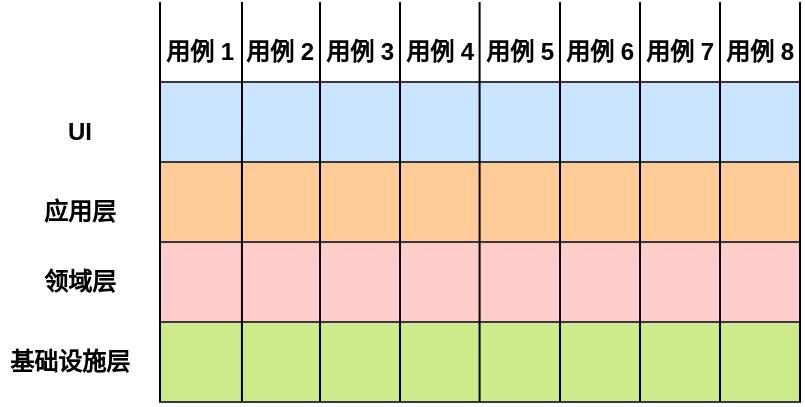 <mxfile version="21.2.1" type="device">
  <diagram name="第 1 页" id="VM57aWyYmEiXmh8nxC5D">
    <mxGraphModel dx="1434" dy="708" grid="1" gridSize="10" guides="1" tooltips="1" connect="1" arrows="1" fold="1" page="1" pageScale="1" pageWidth="827" pageHeight="1169" math="0" shadow="0">
      <root>
        <mxCell id="0" />
        <mxCell id="1" parent="0" />
        <mxCell id="23t_60iBv880A6nHz7YS-1" value="" style="rounded=0;whiteSpace=wrap;html=1;fillColor=#cce5ff;strokeColor=#36393d;" vertex="1" parent="1">
          <mxGeometry x="280" y="280" width="320" height="40" as="geometry" />
        </mxCell>
        <mxCell id="23t_60iBv880A6nHz7YS-2" value="" style="rounded=0;whiteSpace=wrap;html=1;fillColor=#ffcc99;strokeColor=#36393d;" vertex="1" parent="1">
          <mxGeometry x="280" y="320" width="320" height="40" as="geometry" />
        </mxCell>
        <mxCell id="23t_60iBv880A6nHz7YS-3" value="" style="rounded=0;whiteSpace=wrap;html=1;fillColor=#ffcccc;strokeColor=#36393d;" vertex="1" parent="1">
          <mxGeometry x="280" y="360" width="320" height="40" as="geometry" />
        </mxCell>
        <mxCell id="23t_60iBv880A6nHz7YS-4" value="" style="rounded=0;whiteSpace=wrap;html=1;fillColor=#cdeb8b;strokeColor=#36393d;" vertex="1" parent="1">
          <mxGeometry x="280" y="400" width="320" height="40" as="geometry" />
        </mxCell>
        <mxCell id="23t_60iBv880A6nHz7YS-5" value="UI" style="text;html=1;strokeColor=none;fillColor=none;align=center;verticalAlign=middle;whiteSpace=wrap;rounded=0;fontStyle=1" vertex="1" parent="1">
          <mxGeometry x="210" y="290" width="60" height="30" as="geometry" />
        </mxCell>
        <mxCell id="23t_60iBv880A6nHz7YS-6" value="应用层" style="text;html=1;strokeColor=none;fillColor=none;align=center;verticalAlign=middle;whiteSpace=wrap;rounded=0;fontStyle=1" vertex="1" parent="1">
          <mxGeometry x="210" y="330" width="60" height="30" as="geometry" />
        </mxCell>
        <mxCell id="23t_60iBv880A6nHz7YS-7" value="领域层" style="text;html=1;strokeColor=none;fillColor=none;align=center;verticalAlign=middle;whiteSpace=wrap;rounded=0;fontStyle=1" vertex="1" parent="1">
          <mxGeometry x="210" y="365" width="60" height="30" as="geometry" />
        </mxCell>
        <mxCell id="23t_60iBv880A6nHz7YS-8" value="基础设施层" style="text;html=1;strokeColor=none;fillColor=none;align=center;verticalAlign=middle;whiteSpace=wrap;rounded=0;fontStyle=1" vertex="1" parent="1">
          <mxGeometry x="200" y="405" width="70" height="30" as="geometry" />
        </mxCell>
        <mxCell id="23t_60iBv880A6nHz7YS-16" value="" style="endArrow=none;html=1;rounded=0;exitX=0.128;exitY=0.99;exitDx=0;exitDy=0;exitPerimeter=0;" edge="1" parent="1" source="23t_60iBv880A6nHz7YS-4">
          <mxGeometry width="50" height="50" relative="1" as="geometry">
            <mxPoint x="320" y="260" as="sourcePoint" />
            <mxPoint x="321" y="240" as="targetPoint" />
          </mxGeometry>
        </mxCell>
        <mxCell id="23t_60iBv880A6nHz7YS-17" value="" style="endArrow=none;html=1;rounded=0;exitX=0.128;exitY=0.99;exitDx=0;exitDy=0;exitPerimeter=0;" edge="1" parent="1">
          <mxGeometry width="50" height="50" relative="1" as="geometry">
            <mxPoint x="360" y="440" as="sourcePoint" />
            <mxPoint x="360" y="240" as="targetPoint" />
          </mxGeometry>
        </mxCell>
        <mxCell id="23t_60iBv880A6nHz7YS-18" value="" style="endArrow=none;html=1;rounded=0;exitX=0.128;exitY=0.99;exitDx=0;exitDy=0;exitPerimeter=0;" edge="1" parent="1">
          <mxGeometry width="50" height="50" relative="1" as="geometry">
            <mxPoint x="400" y="440" as="sourcePoint" />
            <mxPoint x="400" y="240" as="targetPoint" />
          </mxGeometry>
        </mxCell>
        <mxCell id="23t_60iBv880A6nHz7YS-19" value="" style="endArrow=none;html=1;rounded=0;exitX=0.128;exitY=0.99;exitDx=0;exitDy=0;exitPerimeter=0;" edge="1" parent="1">
          <mxGeometry width="50" height="50" relative="1" as="geometry">
            <mxPoint x="439.8" y="440" as="sourcePoint" />
            <mxPoint x="439.8" y="240" as="targetPoint" />
          </mxGeometry>
        </mxCell>
        <mxCell id="23t_60iBv880A6nHz7YS-20" value="" style="endArrow=none;html=1;rounded=0;exitX=0.128;exitY=0.99;exitDx=0;exitDy=0;exitPerimeter=0;" edge="1" parent="1">
          <mxGeometry width="50" height="50" relative="1" as="geometry">
            <mxPoint x="480" y="440" as="sourcePoint" />
            <mxPoint x="480" y="240" as="targetPoint" />
          </mxGeometry>
        </mxCell>
        <mxCell id="23t_60iBv880A6nHz7YS-21" value="" style="endArrow=none;html=1;rounded=0;exitX=0.128;exitY=0.99;exitDx=0;exitDy=0;exitPerimeter=0;" edge="1" parent="1">
          <mxGeometry width="50" height="50" relative="1" as="geometry">
            <mxPoint x="520" y="440" as="sourcePoint" />
            <mxPoint x="520" y="240" as="targetPoint" />
          </mxGeometry>
        </mxCell>
        <mxCell id="23t_60iBv880A6nHz7YS-22" value="" style="endArrow=none;html=1;rounded=0;exitX=0.128;exitY=0.99;exitDx=0;exitDy=0;exitPerimeter=0;" edge="1" parent="1">
          <mxGeometry width="50" height="50" relative="1" as="geometry">
            <mxPoint x="560" y="440" as="sourcePoint" />
            <mxPoint x="560" y="240" as="targetPoint" />
          </mxGeometry>
        </mxCell>
        <mxCell id="23t_60iBv880A6nHz7YS-23" value="" style="endArrow=none;html=1;rounded=0;exitX=0.128;exitY=0.99;exitDx=0;exitDy=0;exitPerimeter=0;" edge="1" parent="1">
          <mxGeometry width="50" height="50" relative="1" as="geometry">
            <mxPoint x="600" y="440" as="sourcePoint" />
            <mxPoint x="600" y="240" as="targetPoint" />
          </mxGeometry>
        </mxCell>
        <mxCell id="23t_60iBv880A6nHz7YS-24" value="" style="endArrow=none;html=1;rounded=0;exitX=0.128;exitY=0.99;exitDx=0;exitDy=0;exitPerimeter=0;" edge="1" parent="1">
          <mxGeometry width="50" height="50" relative="1" as="geometry">
            <mxPoint x="280" y="440" as="sourcePoint" />
            <mxPoint x="280" y="240" as="targetPoint" />
          </mxGeometry>
        </mxCell>
        <mxCell id="23t_60iBv880A6nHz7YS-25" value="用例 1" style="text;html=1;strokeColor=none;fillColor=none;align=center;verticalAlign=middle;whiteSpace=wrap;rounded=0;fontStyle=1" vertex="1" parent="1">
          <mxGeometry x="280" y="250" width="40" height="30" as="geometry" />
        </mxCell>
        <mxCell id="23t_60iBv880A6nHz7YS-27" value="用例 2" style="text;html=1;strokeColor=none;fillColor=none;align=center;verticalAlign=middle;whiteSpace=wrap;rounded=0;fontStyle=1" vertex="1" parent="1">
          <mxGeometry x="320" y="250" width="40" height="30" as="geometry" />
        </mxCell>
        <mxCell id="23t_60iBv880A6nHz7YS-28" value="用例 3" style="text;html=1;strokeColor=none;fillColor=none;align=center;verticalAlign=middle;whiteSpace=wrap;rounded=0;fontStyle=1" vertex="1" parent="1">
          <mxGeometry x="360" y="250" width="40" height="30" as="geometry" />
        </mxCell>
        <mxCell id="23t_60iBv880A6nHz7YS-29" value="用例 4" style="text;html=1;strokeColor=none;fillColor=none;align=center;verticalAlign=middle;whiteSpace=wrap;rounded=0;fontStyle=1" vertex="1" parent="1">
          <mxGeometry x="400" y="250" width="40" height="30" as="geometry" />
        </mxCell>
        <mxCell id="23t_60iBv880A6nHz7YS-30" value="用例 5" style="text;html=1;strokeColor=none;fillColor=none;align=center;verticalAlign=middle;whiteSpace=wrap;rounded=0;fontStyle=1" vertex="1" parent="1">
          <mxGeometry x="440" y="250" width="40" height="30" as="geometry" />
        </mxCell>
        <mxCell id="23t_60iBv880A6nHz7YS-31" value="用例 6" style="text;html=1;strokeColor=none;fillColor=none;align=center;verticalAlign=middle;whiteSpace=wrap;rounded=0;fontStyle=1" vertex="1" parent="1">
          <mxGeometry x="480" y="250" width="40" height="30" as="geometry" />
        </mxCell>
        <mxCell id="23t_60iBv880A6nHz7YS-32" value="用例 7" style="text;html=1;strokeColor=none;fillColor=none;align=center;verticalAlign=middle;whiteSpace=wrap;rounded=0;fontStyle=1" vertex="1" parent="1">
          <mxGeometry x="520" y="250" width="40" height="30" as="geometry" />
        </mxCell>
        <mxCell id="23t_60iBv880A6nHz7YS-33" value="用例 8" style="text;html=1;strokeColor=none;fillColor=none;align=center;verticalAlign=middle;whiteSpace=wrap;rounded=0;fontStyle=1" vertex="1" parent="1">
          <mxGeometry x="560" y="250" width="40" height="30" as="geometry" />
        </mxCell>
      </root>
    </mxGraphModel>
  </diagram>
</mxfile>
